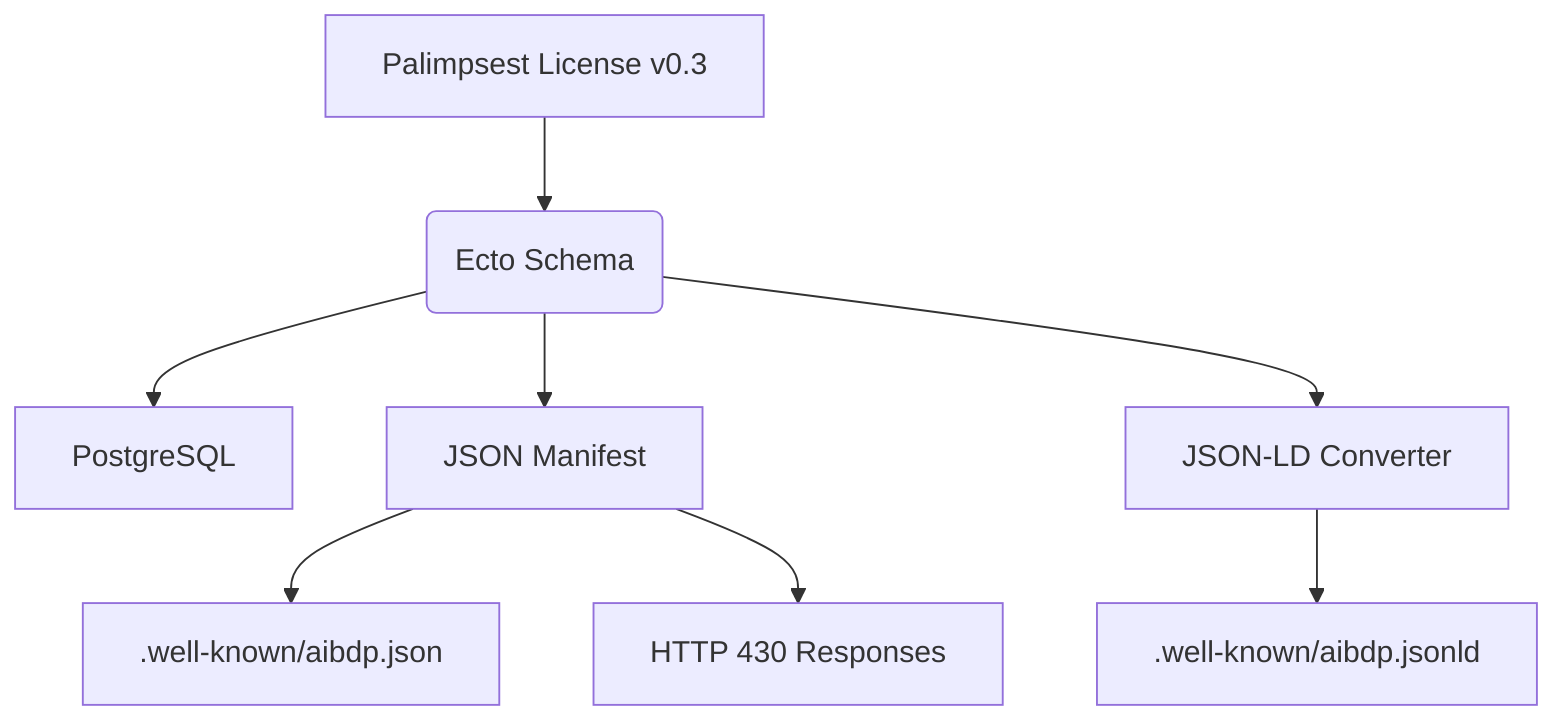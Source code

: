 graph TD
    A[Palimpsest License v0.3] --> B(Ecto Schema)
    B --> C[PostgreSQL]
    B --> D[JSON Manifest]
    D --> E[.well-known/aibdp.json]
    D --> F[HTTP 430 Responses]
    B --> G[JSON-LD Converter]
    G --> H[.well-known/aibdp.jsonld]